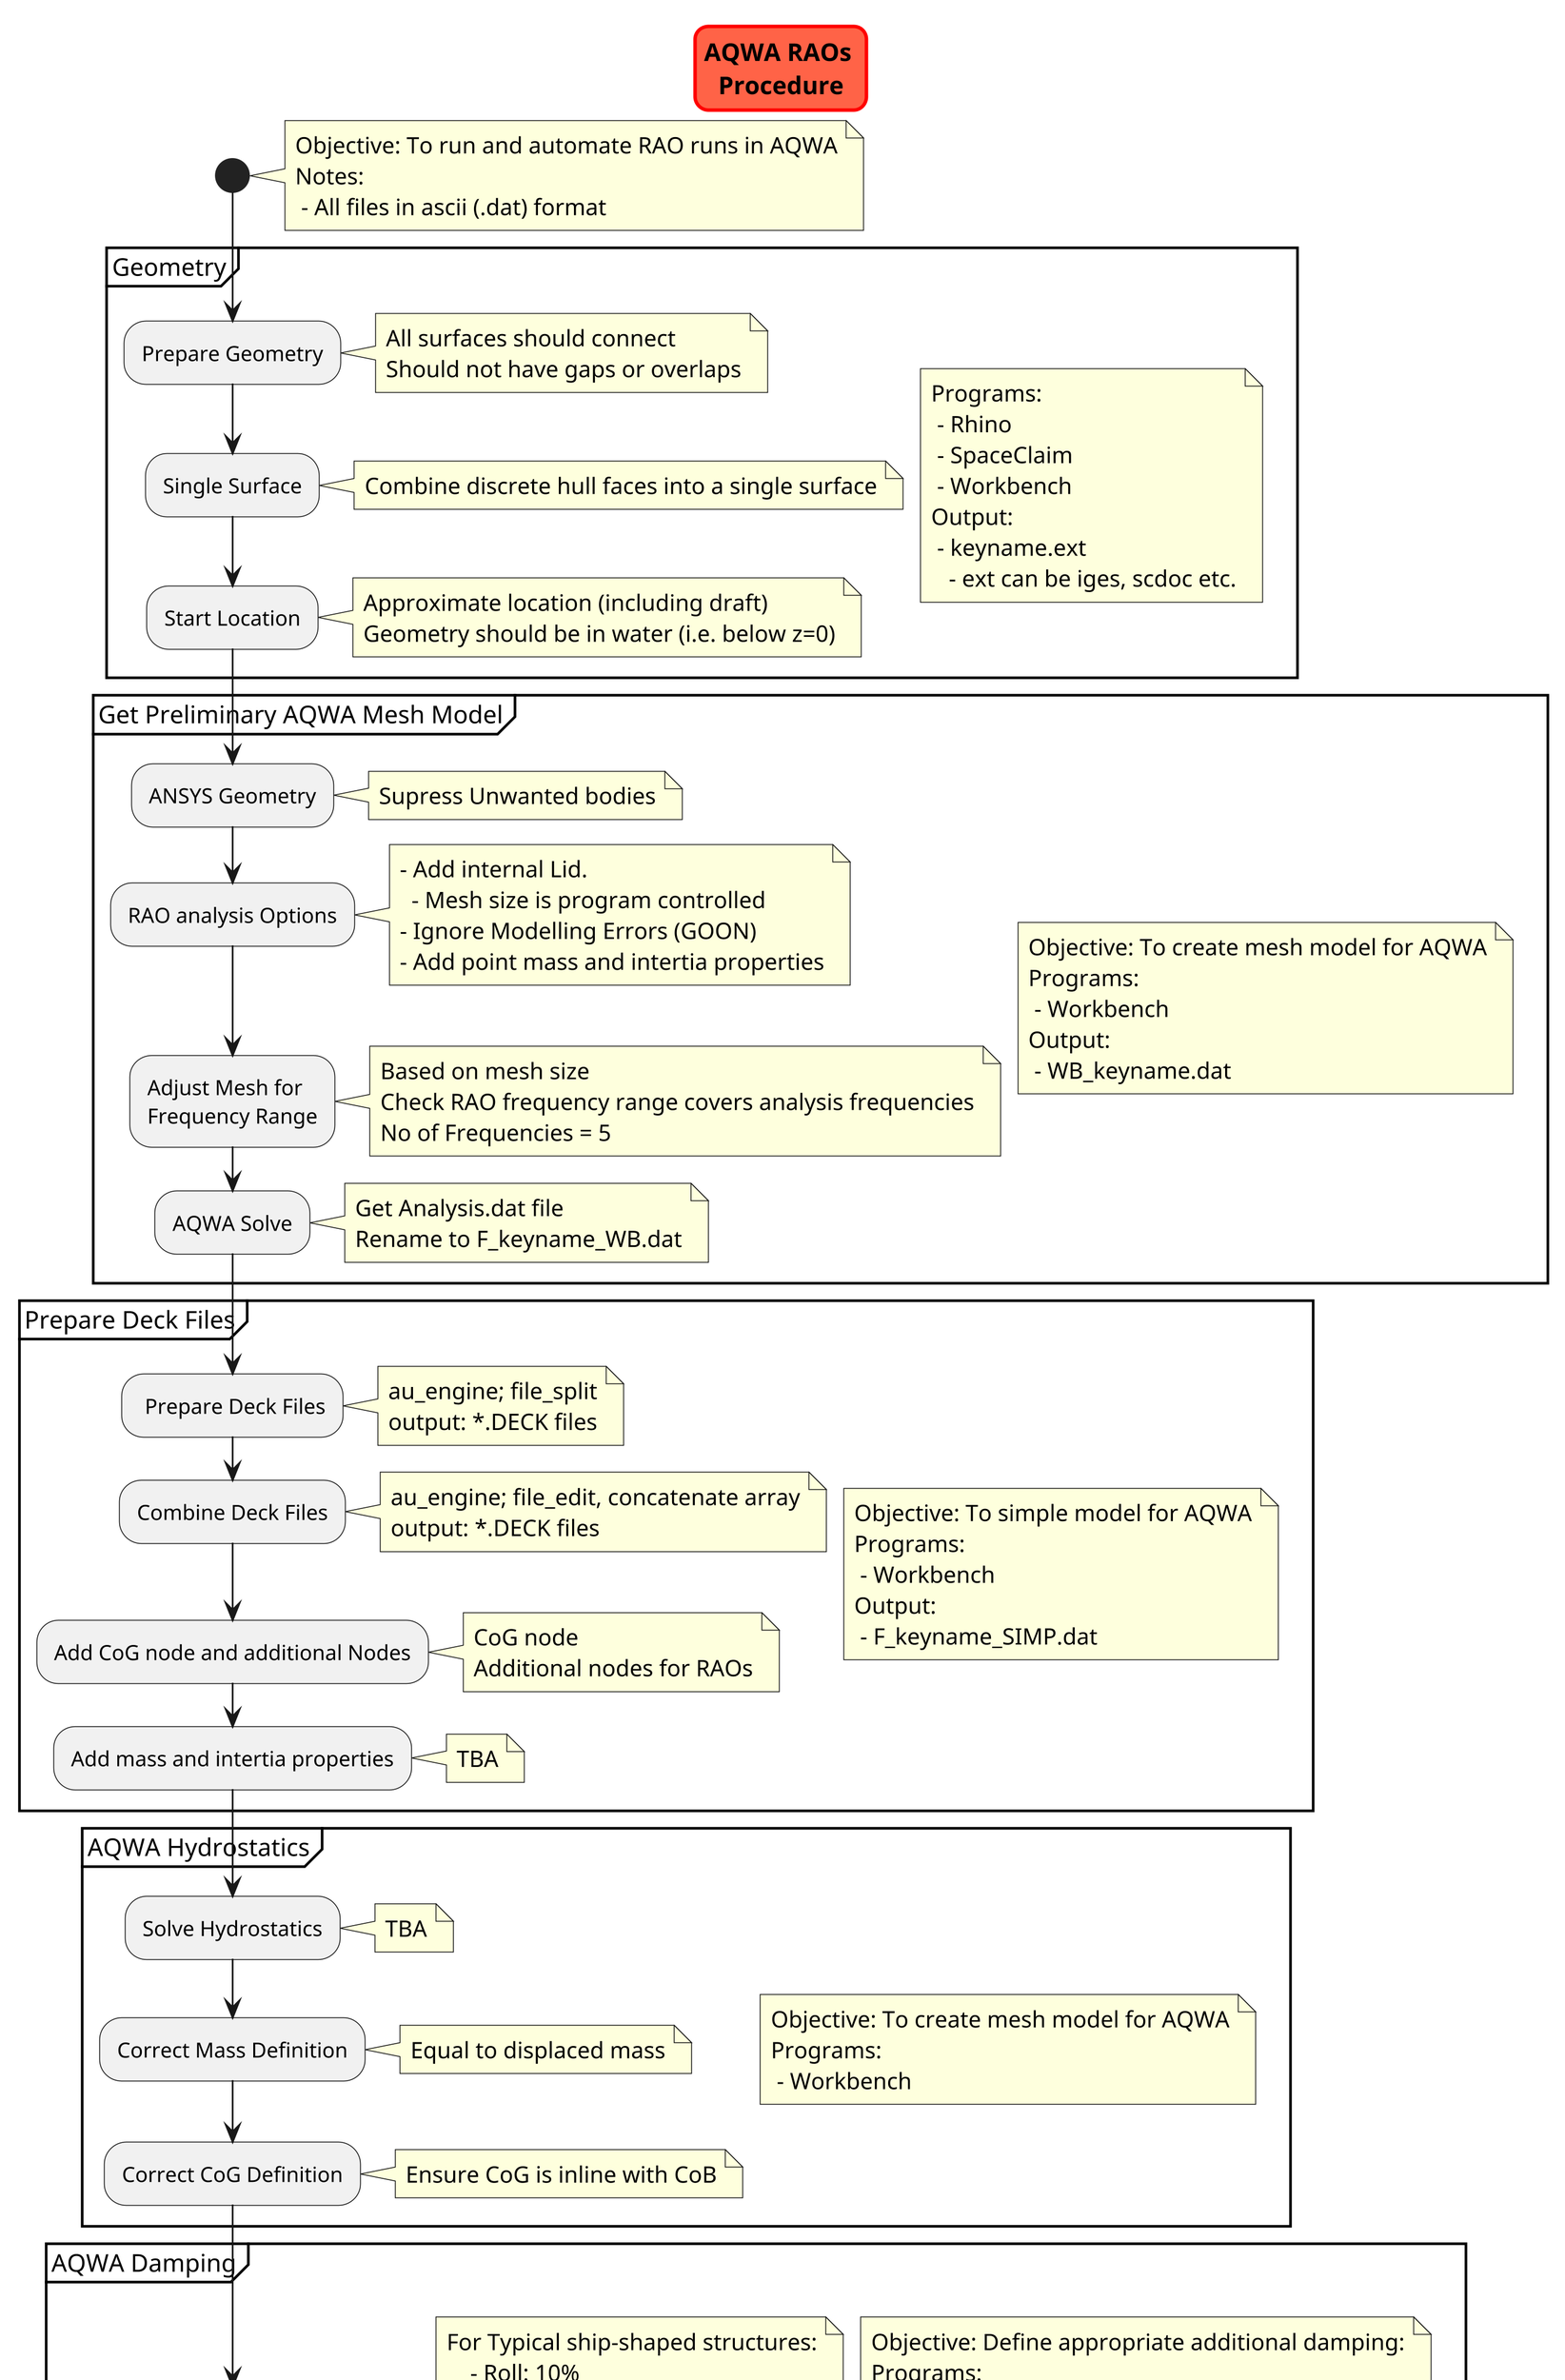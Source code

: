 @startuml aqwa_raos
scale 3
skinparam titleBorderRoundCorner 15
skinparam titleBorderThickness 2
skinparam titleBorderColor red
skinparam titleBackgroundColor Tomato

title AQWA RAOs \nProcedure

start

    note right
        Objective: To run and automate RAO runs in AQWA
        Notes:
         - All files in ascii (.dat) format
    end note

    partition "Geometry" {
            note right
                Programs:
                 - Rhino
                 - SpaceClaim
                 - Workbench
                Output: 
                 - keyname.ext
                   - ext can be iges, scdoc etc.
            end note

        :Prepare Geometry;
            note right
                All surfaces should connect
                Should not have gaps or overlaps
            end note

        :Single Surface;
            note right
                Combine discrete hull faces into a single surface
            end note

        :Start Location;
            note right
                Approximate location (including draft)
                Geometry should be in water (i.e. below z=0)
            end note

    }

    partition "Get Preliminary AQWA Mesh Model" {
            note right
                Objective: To create mesh model for AQWA
                Programs:
                 - Workbench
                Output: 
                 - WB_keyname.dat
            end note

        :ANSYS Geometry;
            note right
                Supress Unwanted bodies
            end note

        :RAO analysis Options;
            note right
                - Add internal Lid. 
                  - Mesh size is program controlled
                - Ignore Modelling Errors (GOON)
                - Add point mass and intertia properties
            end note

        :Adjust Mesh for
        Frequency Range;
            note right
                Based on mesh size
                Check RAO frequency range covers analysis frequencies
                No of Frequencies = 5
            end note


        :AQWA Solve;
            note right
                Get Analysis.dat file
                Rename to F_keyname_WB.dat
            end note

    }

    partition "Prepare Deck Files" {
            note right
                Objective: To simple model for AQWA
                Programs:
                 - Workbench
                Output:
                 - F_keyname_SIMP.dat
            end note

        : Prepare Deck Files;
            note right
                au_engine; file_split
                output: *.DECK files
            end note

        :Combine Deck Files;
            note right
                au_engine; file_edit, concatenate array
                output: *.DECK files
            end note

        :Add CoG node and additional Nodes;
            note right
                CoG node
                Additional nodes for RAOs
            end note

        :Add mass and intertia properties;
            note right
                TBA
            end note

    }

    partition "AQWA Hydrostatics" {
            note right
                Objective: To create mesh model for AQWA
                Programs:
                 - Workbench
            end note

        :Solve Hydrostatics;
            note right
                TBA
            end note

        :Correct Mass Definition;
            note right
                Equal to displaced mass
            end note

        :Correct CoG Definition;
            note right
                Ensure CoG is inline with CoB
            end note

    }
    partition "AQWA Damping" {
            note right
                Objective: Define appropriate additional damping:
                Programs:
                 - Workbench
                 - Damping:
                   - percent: AQR/LIS
                   - absolute: AQR/LIS
            end note

        :Define ROll and Pitch Damping;
            note right
                For Typical ship-shaped structures:
                    - Roll: 10%
                    - Pitch: 8%
                For TLP or SPAR:
                    - Roll: 5%
                    - Pitch: 5%
            end note

    }



    partition "AQWA Frequency - Comprehensive" {
            note right
                Programs:
                 - AQWA Command Line
            end note

        :Mesh size;
            note right
                Frequency resolution to identify peaks
                Frequency definition around peak
            end note

    }

    partition "AQWA Postprocess" {
            note right
                Programs:
                 - python digitalmodel
                 Output: 
                  - RAOs.xlsx
                  - .png
            end note

        :QA;
            note right
                Model: Basic checks
                RAOs: Amplitude and Phase checks
            end note

        :RAO Plot;
            note right
                DOF 1, 2, 3 (Headings 0, 45, 90)
                DOF 4, 5, 6 (Headings 0, 45, 90)
            end note

        :RAOs Comparison;
            note right
                ?
                ?
            end note

    }


stop

footer
%date("yyyy.MM.dd' at 'HH:mm")
%filename()
end footer

@enduml
